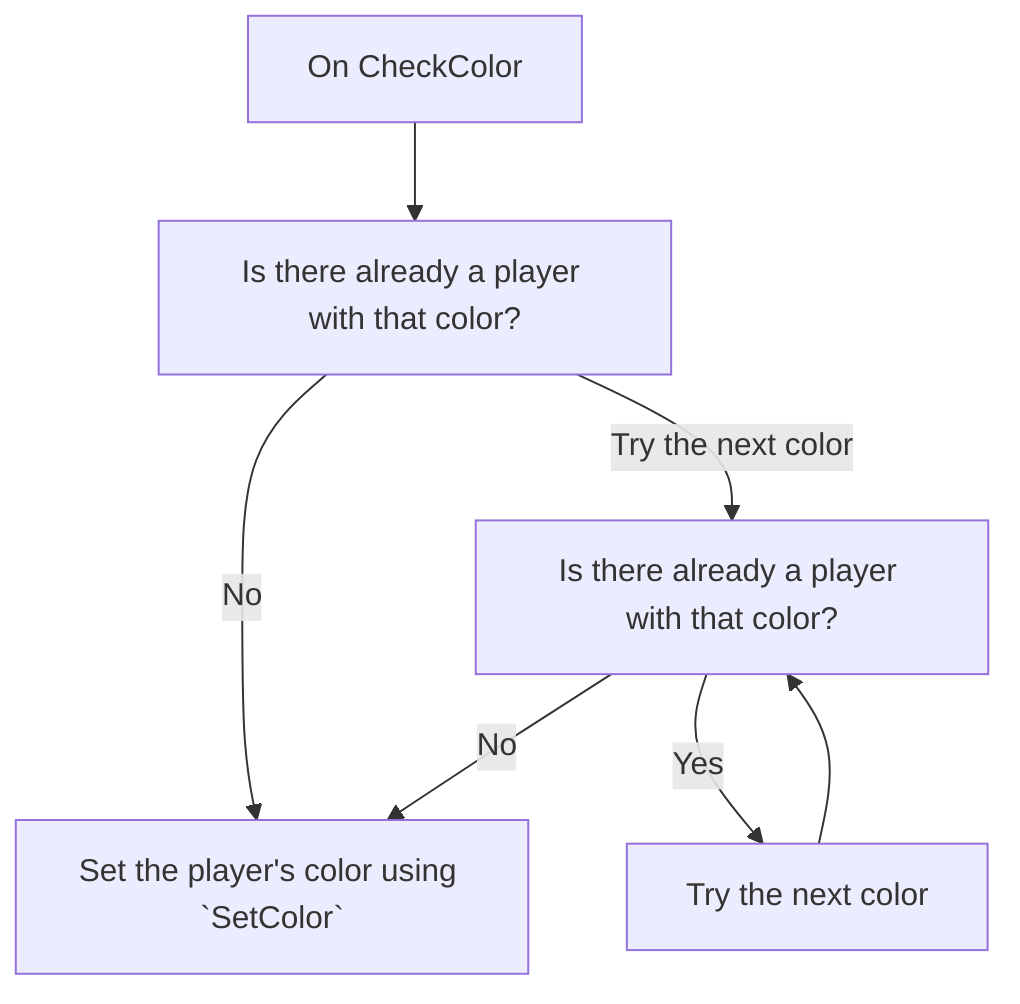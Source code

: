flowchart TB
    checkColor[On CheckColor] --> alreadyExists
    alreadyExists[Is there already a player with that color?]

    alreadyExists -- Try the next color --> loop
    alreadyExists -- No --> send

    loop[Is there already a player with that color?]

    loop -- No --> send
    loop -- Yes --> tryTheNextColor
    tryTheNextColor[Try the next color] --> loop

    send[Set the player's color using `SetColor`]